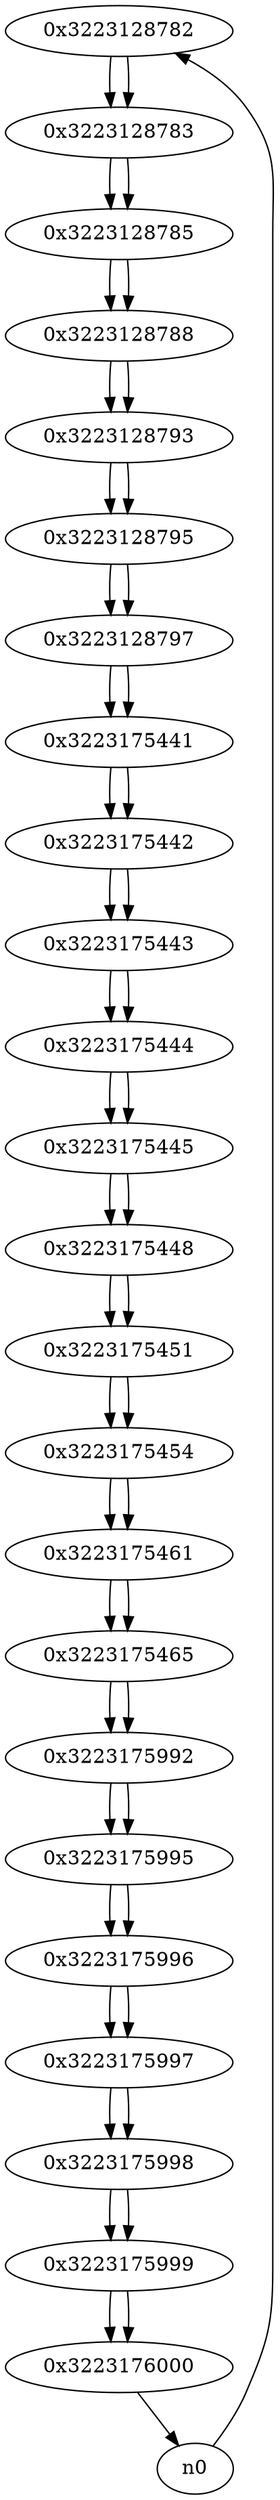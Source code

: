 digraph G{
/* nodes */
  n1 [label="0x3223128782"]
  n2 [label="0x3223128783"]
  n3 [label="0x3223128785"]
  n4 [label="0x3223128788"]
  n5 [label="0x3223128793"]
  n6 [label="0x3223128795"]
  n7 [label="0x3223128797"]
  n8 [label="0x3223175441"]
  n9 [label="0x3223175442"]
  n10 [label="0x3223175443"]
  n11 [label="0x3223175444"]
  n12 [label="0x3223175445"]
  n13 [label="0x3223175448"]
  n14 [label="0x3223175451"]
  n15 [label="0x3223175454"]
  n16 [label="0x3223175461"]
  n17 [label="0x3223175465"]
  n18 [label="0x3223175992"]
  n19 [label="0x3223175995"]
  n20 [label="0x3223175996"]
  n21 [label="0x3223175997"]
  n22 [label="0x3223175998"]
  n23 [label="0x3223175999"]
  n24 [label="0x3223176000"]
/* edges */
n1 -> n2;
n0 -> n1;
n2 -> n3;
n1 -> n2;
n3 -> n4;
n2 -> n3;
n4 -> n5;
n3 -> n4;
n5 -> n6;
n4 -> n5;
n6 -> n7;
n5 -> n6;
n7 -> n8;
n6 -> n7;
n8 -> n9;
n7 -> n8;
n9 -> n10;
n8 -> n9;
n10 -> n11;
n9 -> n10;
n11 -> n12;
n10 -> n11;
n12 -> n13;
n11 -> n12;
n13 -> n14;
n12 -> n13;
n14 -> n15;
n13 -> n14;
n15 -> n16;
n14 -> n15;
n16 -> n17;
n15 -> n16;
n17 -> n18;
n16 -> n17;
n18 -> n19;
n17 -> n18;
n19 -> n20;
n18 -> n19;
n20 -> n21;
n19 -> n20;
n21 -> n22;
n20 -> n21;
n22 -> n23;
n21 -> n22;
n23 -> n24;
n22 -> n23;
n24 -> n0;
n23 -> n24;
}
